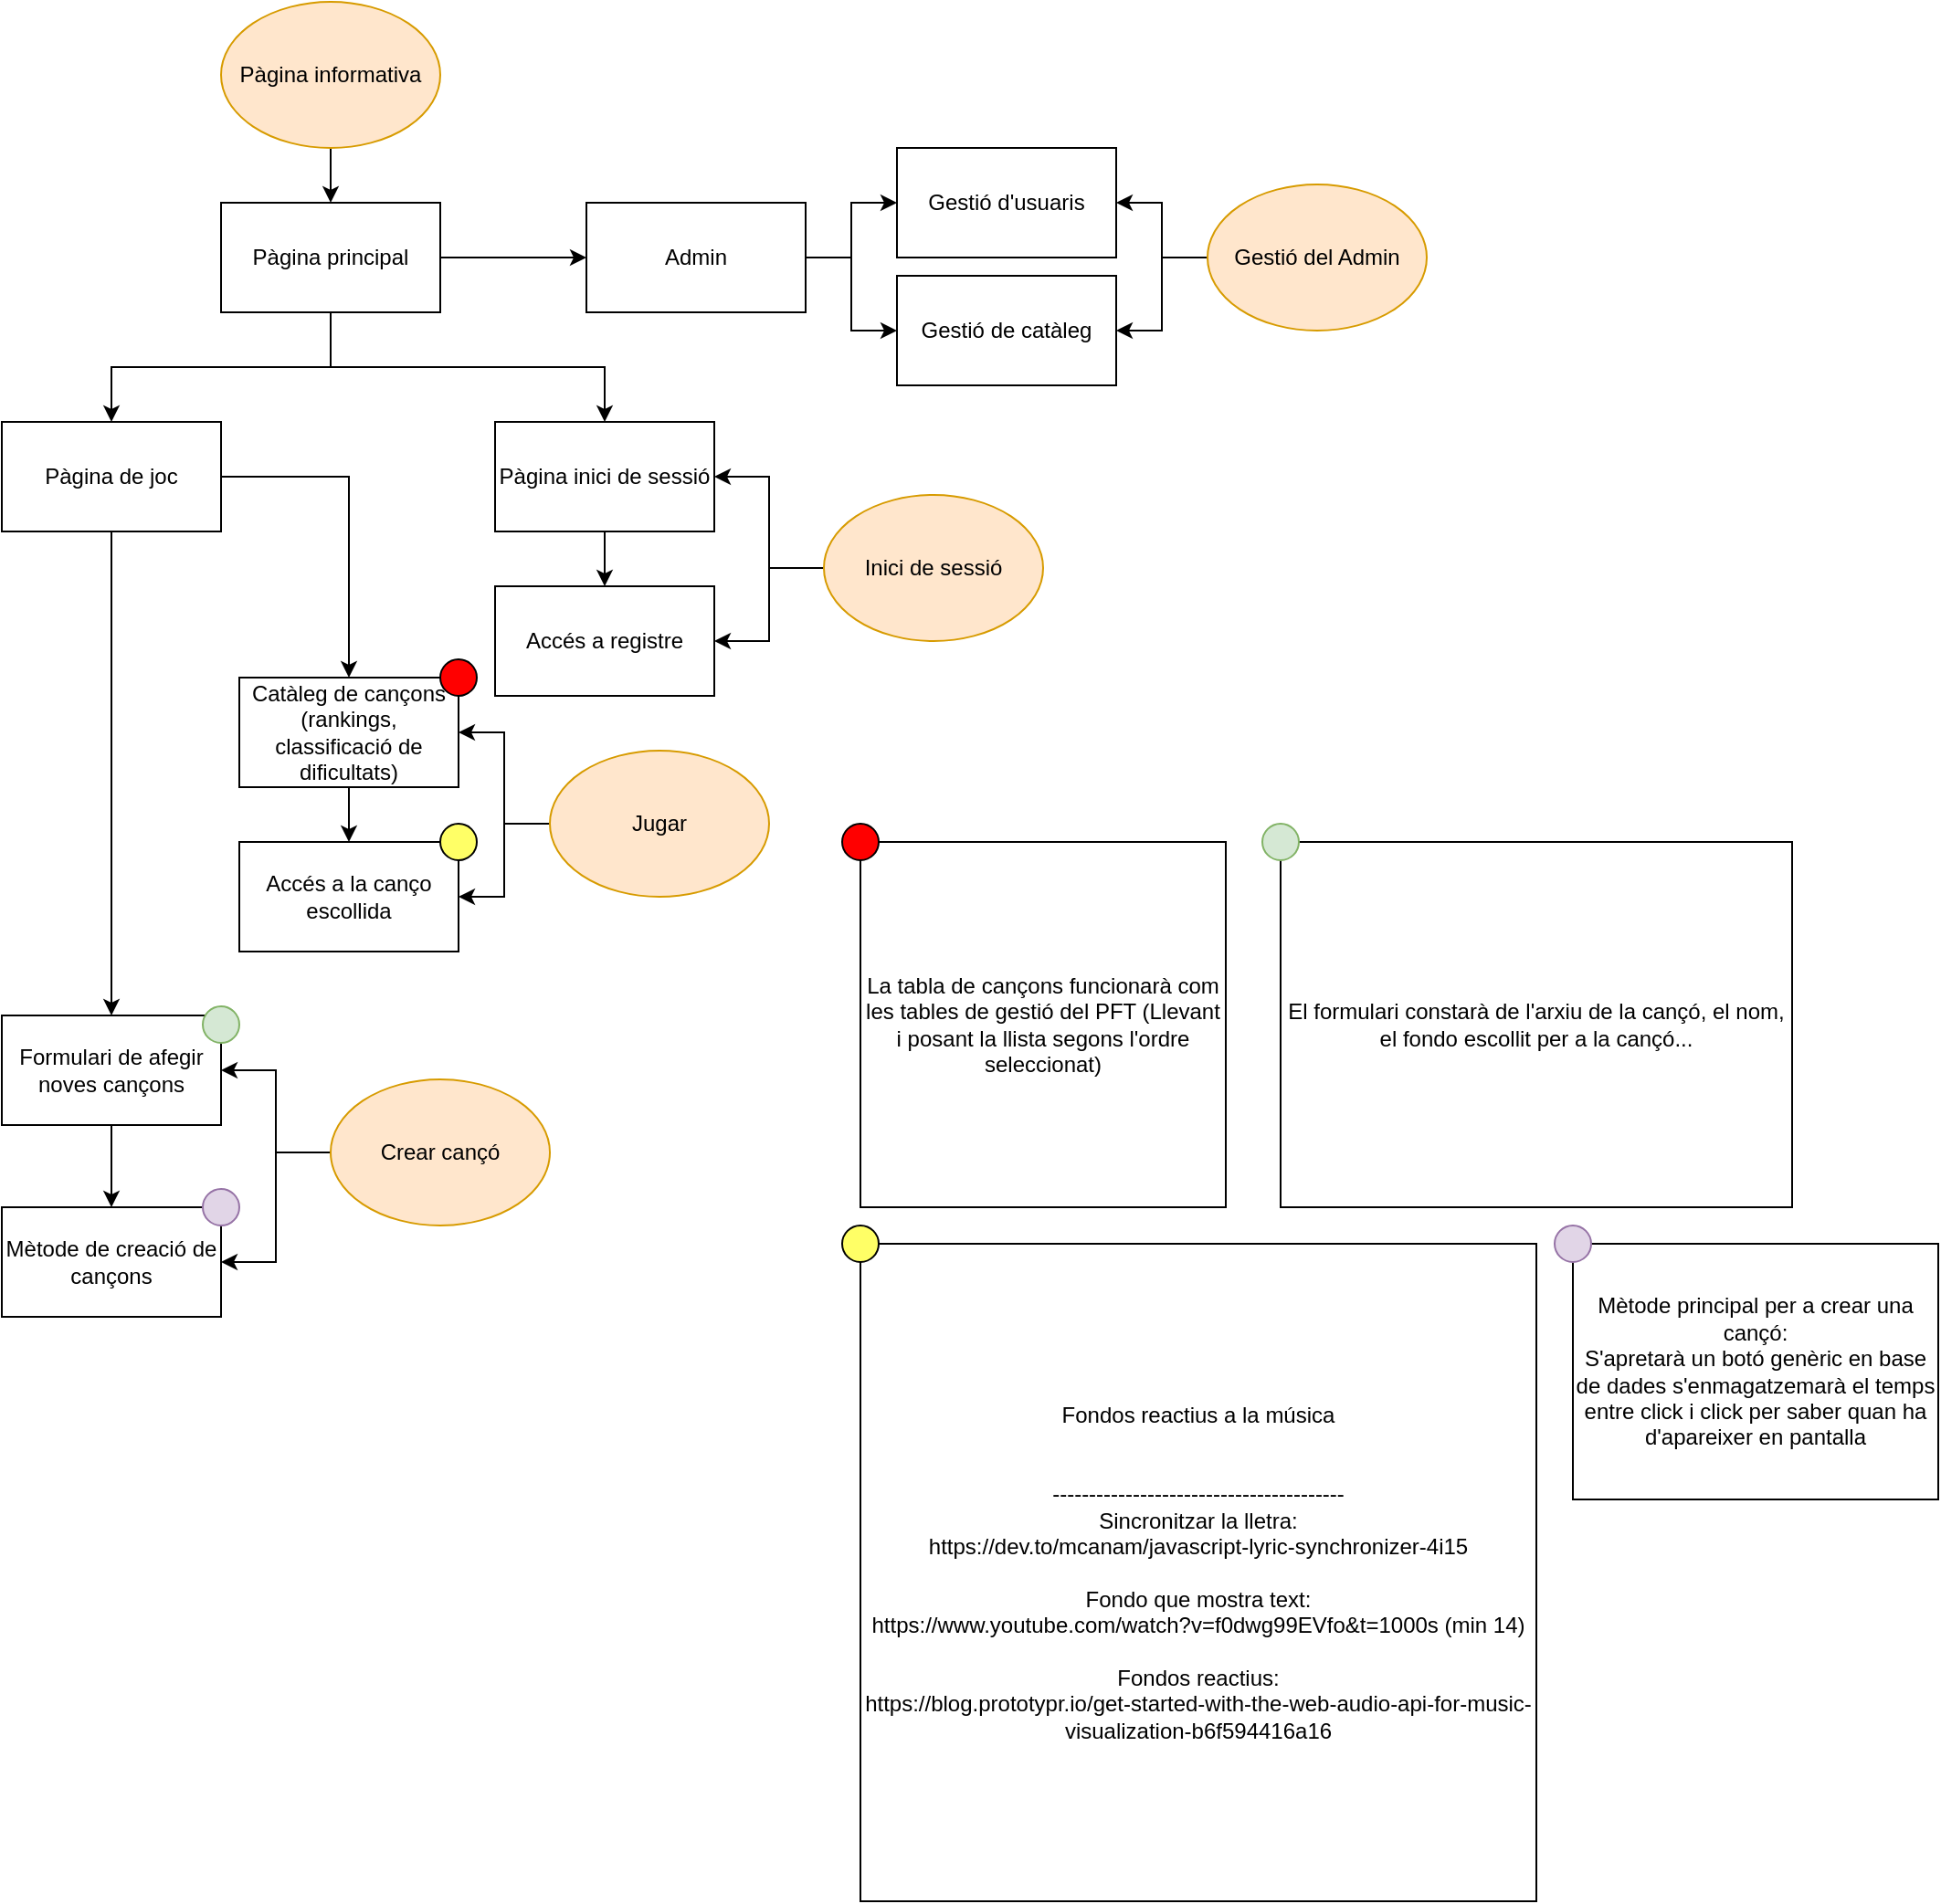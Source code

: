 <mxfile version="20.8.20"><diagram name="Página-1" id="FfgD_RqtwWtH9ZamxcaJ"><mxGraphModel dx="2494" dy="2532" grid="1" gridSize="10" guides="1" tooltips="1" connect="1" arrows="1" fold="1" page="1" pageScale="1" pageWidth="827" pageHeight="1169" math="0" shadow="0"><root><mxCell id="0"/><mxCell id="1" parent="0"/><mxCell id="VOfJ_ikj5AmutF5vIUKQ-3" style="edgeStyle=orthogonalEdgeStyle;rounded=0;orthogonalLoop=1;jettySize=auto;html=1;exitX=0.5;exitY=1;exitDx=0;exitDy=0;" edge="1" parent="1" source="VOfJ_ikj5AmutF5vIUKQ-1" target="VOfJ_ikj5AmutF5vIUKQ-2"><mxGeometry relative="1" as="geometry"/></mxCell><mxCell id="VOfJ_ikj5AmutF5vIUKQ-5" style="edgeStyle=orthogonalEdgeStyle;rounded=0;orthogonalLoop=1;jettySize=auto;html=1;" edge="1" parent="1" source="VOfJ_ikj5AmutF5vIUKQ-1" target="VOfJ_ikj5AmutF5vIUKQ-4"><mxGeometry relative="1" as="geometry"/></mxCell><mxCell id="VOfJ_ikj5AmutF5vIUKQ-14" style="edgeStyle=orthogonalEdgeStyle;rounded=0;orthogonalLoop=1;jettySize=auto;html=1;" edge="1" parent="1" source="VOfJ_ikj5AmutF5vIUKQ-1" target="VOfJ_ikj5AmutF5vIUKQ-13"><mxGeometry relative="1" as="geometry"/></mxCell><mxCell id="VOfJ_ikj5AmutF5vIUKQ-1" value="Pàgina principal" style="rounded=0;whiteSpace=wrap;html=1;" vertex="1" parent="1"><mxGeometry x="220" y="80" width="120" height="60" as="geometry"/></mxCell><mxCell id="VOfJ_ikj5AmutF5vIUKQ-12" style="edgeStyle=orthogonalEdgeStyle;rounded=0;orthogonalLoop=1;jettySize=auto;html=1;" edge="1" parent="1" source="VOfJ_ikj5AmutF5vIUKQ-2" target="VOfJ_ikj5AmutF5vIUKQ-11"><mxGeometry relative="1" as="geometry"/></mxCell><mxCell id="VOfJ_ikj5AmutF5vIUKQ-2" value="Pàgina inici de sessió" style="rounded=0;whiteSpace=wrap;html=1;" vertex="1" parent="1"><mxGeometry x="370" y="200" width="120" height="60" as="geometry"/></mxCell><mxCell id="VOfJ_ikj5AmutF5vIUKQ-8" style="edgeStyle=orthogonalEdgeStyle;rounded=0;orthogonalLoop=1;jettySize=auto;html=1;" edge="1" parent="1" source="VOfJ_ikj5AmutF5vIUKQ-4" target="VOfJ_ikj5AmutF5vIUKQ-7"><mxGeometry relative="1" as="geometry"/></mxCell><mxCell id="VOfJ_ikj5AmutF5vIUKQ-16" style="edgeStyle=orthogonalEdgeStyle;rounded=0;orthogonalLoop=1;jettySize=auto;html=1;entryX=0.5;entryY=0;entryDx=0;entryDy=0;" edge="1" parent="1" source="VOfJ_ikj5AmutF5vIUKQ-4" target="VOfJ_ikj5AmutF5vIUKQ-15"><mxGeometry relative="1" as="geometry"/></mxCell><mxCell id="VOfJ_ikj5AmutF5vIUKQ-4" value="Pàgina de joc" style="rounded=0;whiteSpace=wrap;html=1;" vertex="1" parent="1"><mxGeometry x="100" y="200" width="120" height="60" as="geometry"/></mxCell><mxCell id="VOfJ_ikj5AmutF5vIUKQ-10" style="edgeStyle=orthogonalEdgeStyle;rounded=0;orthogonalLoop=1;jettySize=auto;html=1;" edge="1" parent="1" source="VOfJ_ikj5AmutF5vIUKQ-7" target="VOfJ_ikj5AmutF5vIUKQ-9"><mxGeometry relative="1" as="geometry"/></mxCell><mxCell id="VOfJ_ikj5AmutF5vIUKQ-7" value="Catàleg de cançons&lt;br&gt;(rankings, classificació de dificultats)" style="rounded=0;whiteSpace=wrap;html=1;" vertex="1" parent="1"><mxGeometry x="230" y="340" width="120" height="60" as="geometry"/></mxCell><mxCell id="VOfJ_ikj5AmutF5vIUKQ-9" value="Accés a la canço escollida" style="rounded=0;whiteSpace=wrap;html=1;" vertex="1" parent="1"><mxGeometry x="230" y="430" width="120" height="60" as="geometry"/></mxCell><mxCell id="VOfJ_ikj5AmutF5vIUKQ-11" value="Accés a registre" style="rounded=0;whiteSpace=wrap;html=1;" vertex="1" parent="1"><mxGeometry x="370" y="290" width="120" height="60" as="geometry"/></mxCell><mxCell id="VOfJ_ikj5AmutF5vIUKQ-23" style="edgeStyle=orthogonalEdgeStyle;rounded=0;orthogonalLoop=1;jettySize=auto;html=1;" edge="1" parent="1" source="VOfJ_ikj5AmutF5vIUKQ-13" target="VOfJ_ikj5AmutF5vIUKQ-22"><mxGeometry relative="1" as="geometry"/></mxCell><mxCell id="VOfJ_ikj5AmutF5vIUKQ-25" style="edgeStyle=orthogonalEdgeStyle;rounded=0;orthogonalLoop=1;jettySize=auto;html=1;" edge="1" parent="1" source="VOfJ_ikj5AmutF5vIUKQ-13" target="VOfJ_ikj5AmutF5vIUKQ-24"><mxGeometry relative="1" as="geometry"/></mxCell><mxCell id="VOfJ_ikj5AmutF5vIUKQ-13" value="Admin" style="rounded=0;whiteSpace=wrap;html=1;" vertex="1" parent="1"><mxGeometry x="420" y="80" width="120" height="60" as="geometry"/></mxCell><mxCell id="VOfJ_ikj5AmutF5vIUKQ-18" style="edgeStyle=orthogonalEdgeStyle;rounded=0;orthogonalLoop=1;jettySize=auto;html=1;entryX=0.5;entryY=0;entryDx=0;entryDy=0;" edge="1" parent="1" source="VOfJ_ikj5AmutF5vIUKQ-15" target="VOfJ_ikj5AmutF5vIUKQ-17"><mxGeometry relative="1" as="geometry"/></mxCell><mxCell id="VOfJ_ikj5AmutF5vIUKQ-15" value="Formulari de afegir noves cançons" style="rounded=0;whiteSpace=wrap;html=1;" vertex="1" parent="1"><mxGeometry x="100" y="525" width="120" height="60" as="geometry"/></mxCell><mxCell id="VOfJ_ikj5AmutF5vIUKQ-17" value="Mètode de creació de cançons" style="rounded=0;whiteSpace=wrap;html=1;" vertex="1" parent="1"><mxGeometry x="100" y="630" width="120" height="60" as="geometry"/></mxCell><mxCell id="VOfJ_ikj5AmutF5vIUKQ-20" style="edgeStyle=orthogonalEdgeStyle;rounded=0;orthogonalLoop=1;jettySize=auto;html=1;entryX=1;entryY=0.5;entryDx=0;entryDy=0;" edge="1" parent="1" source="VOfJ_ikj5AmutF5vIUKQ-19" target="VOfJ_ikj5AmutF5vIUKQ-15"><mxGeometry relative="1" as="geometry"/></mxCell><mxCell id="VOfJ_ikj5AmutF5vIUKQ-21" style="edgeStyle=orthogonalEdgeStyle;rounded=0;orthogonalLoop=1;jettySize=auto;html=1;entryX=1;entryY=0.5;entryDx=0;entryDy=0;" edge="1" parent="1" source="VOfJ_ikj5AmutF5vIUKQ-19" target="VOfJ_ikj5AmutF5vIUKQ-17"><mxGeometry relative="1" as="geometry"/></mxCell><mxCell id="VOfJ_ikj5AmutF5vIUKQ-19" value="Crear cançó" style="ellipse;whiteSpace=wrap;html=1;fillColor=#ffe6cc;strokeColor=#d79b00;" vertex="1" parent="1"><mxGeometry x="280" y="560" width="120" height="80" as="geometry"/></mxCell><mxCell id="VOfJ_ikj5AmutF5vIUKQ-22" value="Gestió d'usuaris" style="rounded=0;whiteSpace=wrap;html=1;" vertex="1" parent="1"><mxGeometry x="590" y="50" width="120" height="60" as="geometry"/></mxCell><mxCell id="VOfJ_ikj5AmutF5vIUKQ-24" value="Gestió de catàleg" style="rounded=0;whiteSpace=wrap;html=1;" vertex="1" parent="1"><mxGeometry x="590" y="120" width="120" height="60" as="geometry"/></mxCell><mxCell id="VOfJ_ikj5AmutF5vIUKQ-27" value="" style="ellipse;whiteSpace=wrap;html=1;fillColor=#ff0000;" vertex="1" parent="1"><mxGeometry x="340" y="330" width="20" height="20" as="geometry"/></mxCell><mxCell id="VOfJ_ikj5AmutF5vIUKQ-28" value="La tabla de cançons funcionarà com les tables de gestió del PFT (Llevant i posant la llista segons l'ordre seleccionat)" style="rounded=0;whiteSpace=wrap;html=1;fillColor=#FFFFFF;" vertex="1" parent="1"><mxGeometry x="570" y="430" width="200" height="200" as="geometry"/></mxCell><mxCell id="VOfJ_ikj5AmutF5vIUKQ-29" value="" style="ellipse;whiteSpace=wrap;html=1;fillColor=#ff0000;" vertex="1" parent="1"><mxGeometry x="560" y="420" width="20" height="20" as="geometry"/></mxCell><mxCell id="VOfJ_ikj5AmutF5vIUKQ-30" value="" style="ellipse;whiteSpace=wrap;html=1;fillColor=#FFFF66;" vertex="1" parent="1"><mxGeometry x="340" y="420" width="20" height="20" as="geometry"/></mxCell><mxCell id="VOfJ_ikj5AmutF5vIUKQ-32" value="Fondos reactius a la música&lt;br&gt;&lt;br&gt;&lt;br&gt;----------------------------------------&lt;br&gt;Sincronitzar la lletra:&lt;br&gt;https://dev.to/mcanam/javascript-lyric-synchronizer-4i15&lt;br&gt;&lt;br&gt;Fondo que mostra text:&lt;br&gt;https://www.youtube.com/watch?v=f0dwg99EVfo&amp;amp;t=1000s (min 14)&lt;br&gt;&lt;br&gt;Fondos reactius:&lt;br&gt;https://blog.prototypr.io/get-started-with-the-web-audio-api-for-music-visualization-b6f594416a16" style="rounded=0;whiteSpace=wrap;html=1;fillColor=#FFFFFF;" vertex="1" parent="1"><mxGeometry x="570" y="650" width="370" height="360" as="geometry"/></mxCell><mxCell id="VOfJ_ikj5AmutF5vIUKQ-33" value="" style="ellipse;whiteSpace=wrap;html=1;fillColor=#FFFF66;" vertex="1" parent="1"><mxGeometry x="560" y="640" width="20" height="20" as="geometry"/></mxCell><mxCell id="VOfJ_ikj5AmutF5vIUKQ-34" value="El formulari constarà de l'arxiu de la cançó, el nom, el fondo escollit per a la cançó..." style="rounded=0;whiteSpace=wrap;html=1;" vertex="1" parent="1"><mxGeometry x="800" y="430" width="280" height="200" as="geometry"/></mxCell><mxCell id="VOfJ_ikj5AmutF5vIUKQ-35" value="" style="ellipse;whiteSpace=wrap;html=1;fillColor=#d5e8d4;strokeColor=#82b366;" vertex="1" parent="1"><mxGeometry x="210" y="520" width="20" height="20" as="geometry"/></mxCell><mxCell id="VOfJ_ikj5AmutF5vIUKQ-36" value="" style="ellipse;whiteSpace=wrap;html=1;fillColor=#d5e8d4;strokeColor=#82b366;" vertex="1" parent="1"><mxGeometry x="790" y="420" width="20" height="20" as="geometry"/></mxCell><mxCell id="VOfJ_ikj5AmutF5vIUKQ-38" style="edgeStyle=orthogonalEdgeStyle;rounded=0;orthogonalLoop=1;jettySize=auto;html=1;" edge="1" parent="1" source="VOfJ_ikj5AmutF5vIUKQ-37" target="VOfJ_ikj5AmutF5vIUKQ-2"><mxGeometry relative="1" as="geometry"/></mxCell><mxCell id="VOfJ_ikj5AmutF5vIUKQ-39" style="edgeStyle=orthogonalEdgeStyle;rounded=0;orthogonalLoop=1;jettySize=auto;html=1;entryX=1;entryY=0.5;entryDx=0;entryDy=0;" edge="1" parent="1" source="VOfJ_ikj5AmutF5vIUKQ-37" target="VOfJ_ikj5AmutF5vIUKQ-11"><mxGeometry relative="1" as="geometry"/></mxCell><mxCell id="VOfJ_ikj5AmutF5vIUKQ-37" value="Inici de sessió" style="ellipse;whiteSpace=wrap;html=1;fillColor=#ffe6cc;strokeColor=#d79b00;" vertex="1" parent="1"><mxGeometry x="550" y="240" width="120" height="80" as="geometry"/></mxCell><mxCell id="VOfJ_ikj5AmutF5vIUKQ-41" style="edgeStyle=orthogonalEdgeStyle;rounded=0;orthogonalLoop=1;jettySize=auto;html=1;" edge="1" parent="1" source="VOfJ_ikj5AmutF5vIUKQ-40" target="VOfJ_ikj5AmutF5vIUKQ-22"><mxGeometry relative="1" as="geometry"/></mxCell><mxCell id="VOfJ_ikj5AmutF5vIUKQ-42" style="edgeStyle=orthogonalEdgeStyle;rounded=0;orthogonalLoop=1;jettySize=auto;html=1;" edge="1" parent="1" source="VOfJ_ikj5AmutF5vIUKQ-40" target="VOfJ_ikj5AmutF5vIUKQ-24"><mxGeometry relative="1" as="geometry"/></mxCell><mxCell id="VOfJ_ikj5AmutF5vIUKQ-40" value="Gestió del Admin" style="ellipse;whiteSpace=wrap;html=1;fillColor=#ffe6cc;strokeColor=#d79b00;" vertex="1" parent="1"><mxGeometry x="760" y="70" width="120" height="80" as="geometry"/></mxCell><mxCell id="VOfJ_ikj5AmutF5vIUKQ-45" style="edgeStyle=orthogonalEdgeStyle;rounded=0;orthogonalLoop=1;jettySize=auto;html=1;entryX=1;entryY=0.5;entryDx=0;entryDy=0;" edge="1" parent="1" source="VOfJ_ikj5AmutF5vIUKQ-44" target="VOfJ_ikj5AmutF5vIUKQ-7"><mxGeometry relative="1" as="geometry"/></mxCell><mxCell id="VOfJ_ikj5AmutF5vIUKQ-46" style="edgeStyle=orthogonalEdgeStyle;rounded=0;orthogonalLoop=1;jettySize=auto;html=1;" edge="1" parent="1" source="VOfJ_ikj5AmutF5vIUKQ-44" target="VOfJ_ikj5AmutF5vIUKQ-9"><mxGeometry relative="1" as="geometry"/></mxCell><mxCell id="VOfJ_ikj5AmutF5vIUKQ-44" value="Jugar" style="ellipse;whiteSpace=wrap;html=1;fillColor=#ffe6cc;strokeColor=#d79b00;" vertex="1" parent="1"><mxGeometry x="400" y="380" width="120" height="80" as="geometry"/></mxCell><mxCell id="VOfJ_ikj5AmutF5vIUKQ-47" value="" style="ellipse;whiteSpace=wrap;html=1;fillColor=#e1d5e7;strokeColor=#9673a6;" vertex="1" parent="1"><mxGeometry x="210" y="620" width="20" height="20" as="geometry"/></mxCell><mxCell id="VOfJ_ikj5AmutF5vIUKQ-49" value="Mètode principal per a crear una cançó:&lt;br&gt;S'apretarà un botó genèric en base de dades s'enmagatzemarà el temps entre click i click per saber quan ha d'apareixer en pantalla" style="rounded=0;whiteSpace=wrap;html=1;" vertex="1" parent="1"><mxGeometry x="960" y="650" width="200" height="140" as="geometry"/></mxCell><mxCell id="VOfJ_ikj5AmutF5vIUKQ-50" value="" style="ellipse;whiteSpace=wrap;html=1;fillColor=#e1d5e7;strokeColor=#9673a6;" vertex="1" parent="1"><mxGeometry x="950" y="640" width="20" height="20" as="geometry"/></mxCell><mxCell id="VOfJ_ikj5AmutF5vIUKQ-53" style="edgeStyle=orthogonalEdgeStyle;rounded=0;orthogonalLoop=1;jettySize=auto;html=1;" edge="1" parent="1" source="VOfJ_ikj5AmutF5vIUKQ-52" target="VOfJ_ikj5AmutF5vIUKQ-1"><mxGeometry relative="1" as="geometry"/></mxCell><mxCell id="VOfJ_ikj5AmutF5vIUKQ-52" value="Pàgina informativa" style="ellipse;whiteSpace=wrap;html=1;fillColor=#ffe6cc;strokeColor=#d79b00;" vertex="1" parent="1"><mxGeometry x="220" y="-30" width="120" height="80" as="geometry"/></mxCell></root></mxGraphModel></diagram></mxfile>